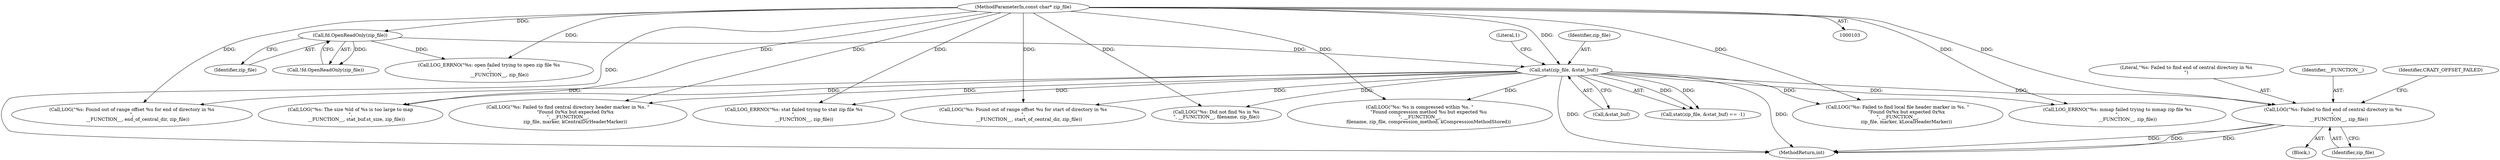 digraph "0_Chrome_d9e316238aee59acf665d80b544cf4e1edfd3349@pointer" {
"1000209" [label="(Call,LOG(\"%s: Failed to find end of central directory in %s\n\",\n        __FUNCTION__, zip_file))"];
"1000122" [label="(Call,stat(zip_file, &stat_buf))"];
"1000110" [label="(Call,fd.OpenReadOnly(zip_file))"];
"1000104" [label="(MethodParameterIn,const char* zip_file)"];
"1000209" [label="(Call,LOG(\"%s: Failed to find end of central directory in %s\n\",\n        __FUNCTION__, zip_file))"];
"1000124" [label="(Call,&stat_buf)"];
"1000254" [label="(Call,LOG(\"%s: Found out of range offset %u for end of directory in %s\n\",\n        __FUNCTION__, end_of_central_dir, zip_file))"];
"1000123" [label="(Identifier,zip_file)"];
"1000210" [label="(Literal,\"%s: Failed to find end of central directory in %s\n\")"];
"1000212" [label="(Identifier,zip_file)"];
"1000142" [label="(Call,LOG(\"%s: The size %ld of %s is too large to map\n\",\n        __FUNCTION__, stat_buf.st_size, zip_file))"];
"1000110" [label="(Call,fd.OpenReadOnly(zip_file))"];
"1000129" [label="(Call,LOG_ERRNO(\"%s: stat failed trying to stat zip file %s\n\",\n              __FUNCTION__, zip_file))"];
"1000211" [label="(Identifier,__FUNCTION__)"];
"1000214" [label="(Identifier,CRAZY_OFFSET_FAILED)"];
"1000127" [label="(Literal,1)"];
"1000236" [label="(Call,LOG(\"%s: Found out of range offset %u for start of directory in %s\n\",\n        __FUNCTION__, start_of_central_dir, zip_file))"];
"1000466" [label="(Call,LOG(\"%s: Did not find %s in %s\n\", __FUNCTION__, filename, zip_file))"];
"1000405" [label="(Call,LOG(\"%s: %s is compressed within %s. \"\n            \"Found compression method %u but expected %u\n\", __FUNCTION__,\n            filename, zip_file, compression_method, kCompressionMethodStored))"];
"1000384" [label="(Call,LOG(\"%s: Failed to find local file header marker in %s. \"\n            \"Found 0x%x but expected 0x%x\n\", __FUNCTION__,\n            zip_file, marker, kLocalHeaderMarker))"];
"1000121" [label="(Call,stat(zip_file, &stat_buf) == -1)"];
"1000111" [label="(Identifier,zip_file)"];
"1000473" [label="(MethodReturn,int)"];
"1000113" [label="(Call,LOG_ERRNO(\"%s: open failed trying to open zip file %s\n\",\n              __FUNCTION__, zip_file))"];
"1000303" [label="(Call,LOG(\"%s: Failed to find central directory header marker in %s. \"\n          \"Found 0x%x but expected 0x%x\n\", __FUNCTION__,\n          zip_file, marker, kCentralDirHeaderMarker))"];
"1000109" [label="(Call,!fd.OpenReadOnly(zip_file))"];
"1000122" [label="(Call,stat(zip_file, &stat_buf))"];
"1000208" [label="(Block,)"];
"1000167" [label="(Call,LOG_ERRNO(\"%s: mmap failed trying to mmap zip file %s\n\",\n              __FUNCTION__, zip_file))"];
"1000104" [label="(MethodParameterIn,const char* zip_file)"];
"1000209" -> "1000208"  [label="AST: "];
"1000209" -> "1000212"  [label="CFG: "];
"1000210" -> "1000209"  [label="AST: "];
"1000211" -> "1000209"  [label="AST: "];
"1000212" -> "1000209"  [label="AST: "];
"1000214" -> "1000209"  [label="CFG: "];
"1000209" -> "1000473"  [label="DDG: "];
"1000209" -> "1000473"  [label="DDG: "];
"1000209" -> "1000473"  [label="DDG: "];
"1000122" -> "1000209"  [label="DDG: "];
"1000104" -> "1000209"  [label="DDG: "];
"1000122" -> "1000121"  [label="AST: "];
"1000122" -> "1000124"  [label="CFG: "];
"1000123" -> "1000122"  [label="AST: "];
"1000124" -> "1000122"  [label="AST: "];
"1000127" -> "1000122"  [label="CFG: "];
"1000122" -> "1000473"  [label="DDG: "];
"1000122" -> "1000473"  [label="DDG: "];
"1000122" -> "1000121"  [label="DDG: "];
"1000122" -> "1000121"  [label="DDG: "];
"1000110" -> "1000122"  [label="DDG: "];
"1000104" -> "1000122"  [label="DDG: "];
"1000122" -> "1000129"  [label="DDG: "];
"1000122" -> "1000142"  [label="DDG: "];
"1000122" -> "1000167"  [label="DDG: "];
"1000122" -> "1000236"  [label="DDG: "];
"1000122" -> "1000254"  [label="DDG: "];
"1000122" -> "1000303"  [label="DDG: "];
"1000122" -> "1000384"  [label="DDG: "];
"1000122" -> "1000405"  [label="DDG: "];
"1000122" -> "1000466"  [label="DDG: "];
"1000110" -> "1000109"  [label="AST: "];
"1000110" -> "1000111"  [label="CFG: "];
"1000111" -> "1000110"  [label="AST: "];
"1000109" -> "1000110"  [label="CFG: "];
"1000110" -> "1000109"  [label="DDG: "];
"1000104" -> "1000110"  [label="DDG: "];
"1000110" -> "1000113"  [label="DDG: "];
"1000104" -> "1000103"  [label="AST: "];
"1000104" -> "1000473"  [label="DDG: "];
"1000104" -> "1000113"  [label="DDG: "];
"1000104" -> "1000129"  [label="DDG: "];
"1000104" -> "1000142"  [label="DDG: "];
"1000104" -> "1000167"  [label="DDG: "];
"1000104" -> "1000236"  [label="DDG: "];
"1000104" -> "1000254"  [label="DDG: "];
"1000104" -> "1000303"  [label="DDG: "];
"1000104" -> "1000384"  [label="DDG: "];
"1000104" -> "1000405"  [label="DDG: "];
"1000104" -> "1000466"  [label="DDG: "];
}
